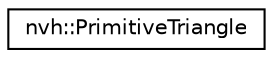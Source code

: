 digraph "Graphical Class Hierarchy"
{
 // LATEX_PDF_SIZE
  edge [fontname="Helvetica",fontsize="10",labelfontname="Helvetica",labelfontsize="10"];
  node [fontname="Helvetica",fontsize="10",shape=record];
  rankdir="LR";
  Node0 [label="nvh::PrimitiveTriangle",height=0.2,width=0.4,color="black", fillcolor="white", style="filled",URL="$structnvh_1_1_primitive_triangle.html",tooltip=" "];
}
